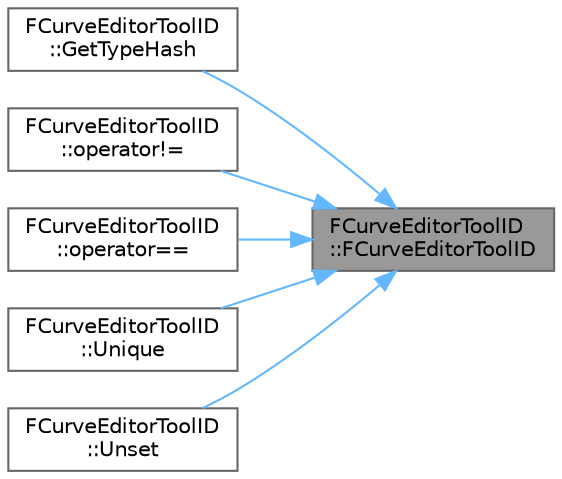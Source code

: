 digraph "FCurveEditorToolID::FCurveEditorToolID"
{
 // INTERACTIVE_SVG=YES
 // LATEX_PDF_SIZE
  bgcolor="transparent";
  edge [fontname=Helvetica,fontsize=10,labelfontname=Helvetica,labelfontsize=10];
  node [fontname=Helvetica,fontsize=10,shape=box,height=0.2,width=0.4];
  rankdir="RL";
  Node1 [id="Node000001",label="FCurveEditorToolID\l::FCurveEditorToolID",height=0.2,width=0.4,color="gray40", fillcolor="grey60", style="filled", fontcolor="black",tooltip=" "];
  Node1 -> Node2 [id="edge1_Node000001_Node000002",dir="back",color="steelblue1",style="solid",tooltip=" "];
  Node2 [id="Node000002",label="FCurveEditorToolID\l::GetTypeHash",height=0.2,width=0.4,color="grey40", fillcolor="white", style="filled",URL="$d4/da4/structFCurveEditorToolID.html#aafcc2ed30ccb2a30739079856c676028",tooltip="Hash a tool ID."];
  Node1 -> Node3 [id="edge2_Node000001_Node000003",dir="back",color="steelblue1",style="solid",tooltip=" "];
  Node3 [id="Node000003",label="FCurveEditorToolID\l::operator!=",height=0.2,width=0.4,color="grey40", fillcolor="white", style="filled",URL="$d4/da4/structFCurveEditorToolID.html#a44f13e36c745335b558498bb7ae02761",tooltip="Check two IDs for inequality."];
  Node1 -> Node4 [id="edge3_Node000001_Node000004",dir="back",color="steelblue1",style="solid",tooltip=" "];
  Node4 [id="Node000004",label="FCurveEditorToolID\l::operator==",height=0.2,width=0.4,color="grey40", fillcolor="white", style="filled",URL="$d4/da4/structFCurveEditorToolID.html#a14a3224154550cf56c02f28bb6542e54",tooltip="Check two IDs for equality."];
  Node1 -> Node5 [id="edge4_Node000001_Node000005",dir="back",color="steelblue1",style="solid",tooltip=" "];
  Node5 [id="Node000005",label="FCurveEditorToolID\l::Unique",height=0.2,width=0.4,color="grey40", fillcolor="white", style="filled",URL="$d4/da4/structFCurveEditorToolID.html#a4f61af7b379a692fd72827f4b729c8f5",tooltip="Generate a new tool ID."];
  Node1 -> Node6 [id="edge5_Node000001_Node000006",dir="back",color="steelblue1",style="solid",tooltip=" "];
  Node6 [id="Node000006",label="FCurveEditorToolID\l::Unset",height=0.2,width=0.4,color="grey40", fillcolor="white", style="filled",URL="$d4/da4/structFCurveEditorToolID.html#a289da1c43b4ebc0d5339fdac5baaeff6",tooltip=" "];
}
